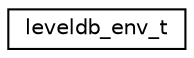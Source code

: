 digraph "Graphical Class Hierarchy"
{
  edge [fontname="Helvetica",fontsize="10",labelfontname="Helvetica",labelfontsize="10"];
  node [fontname="Helvetica",fontsize="10",shape=record];
  rankdir="LR";
  Node1 [label="leveldb_env_t",height=0.2,width=0.4,color="black", fillcolor="white", style="filled",URL="$structleveldb__env__t.html"];
}
